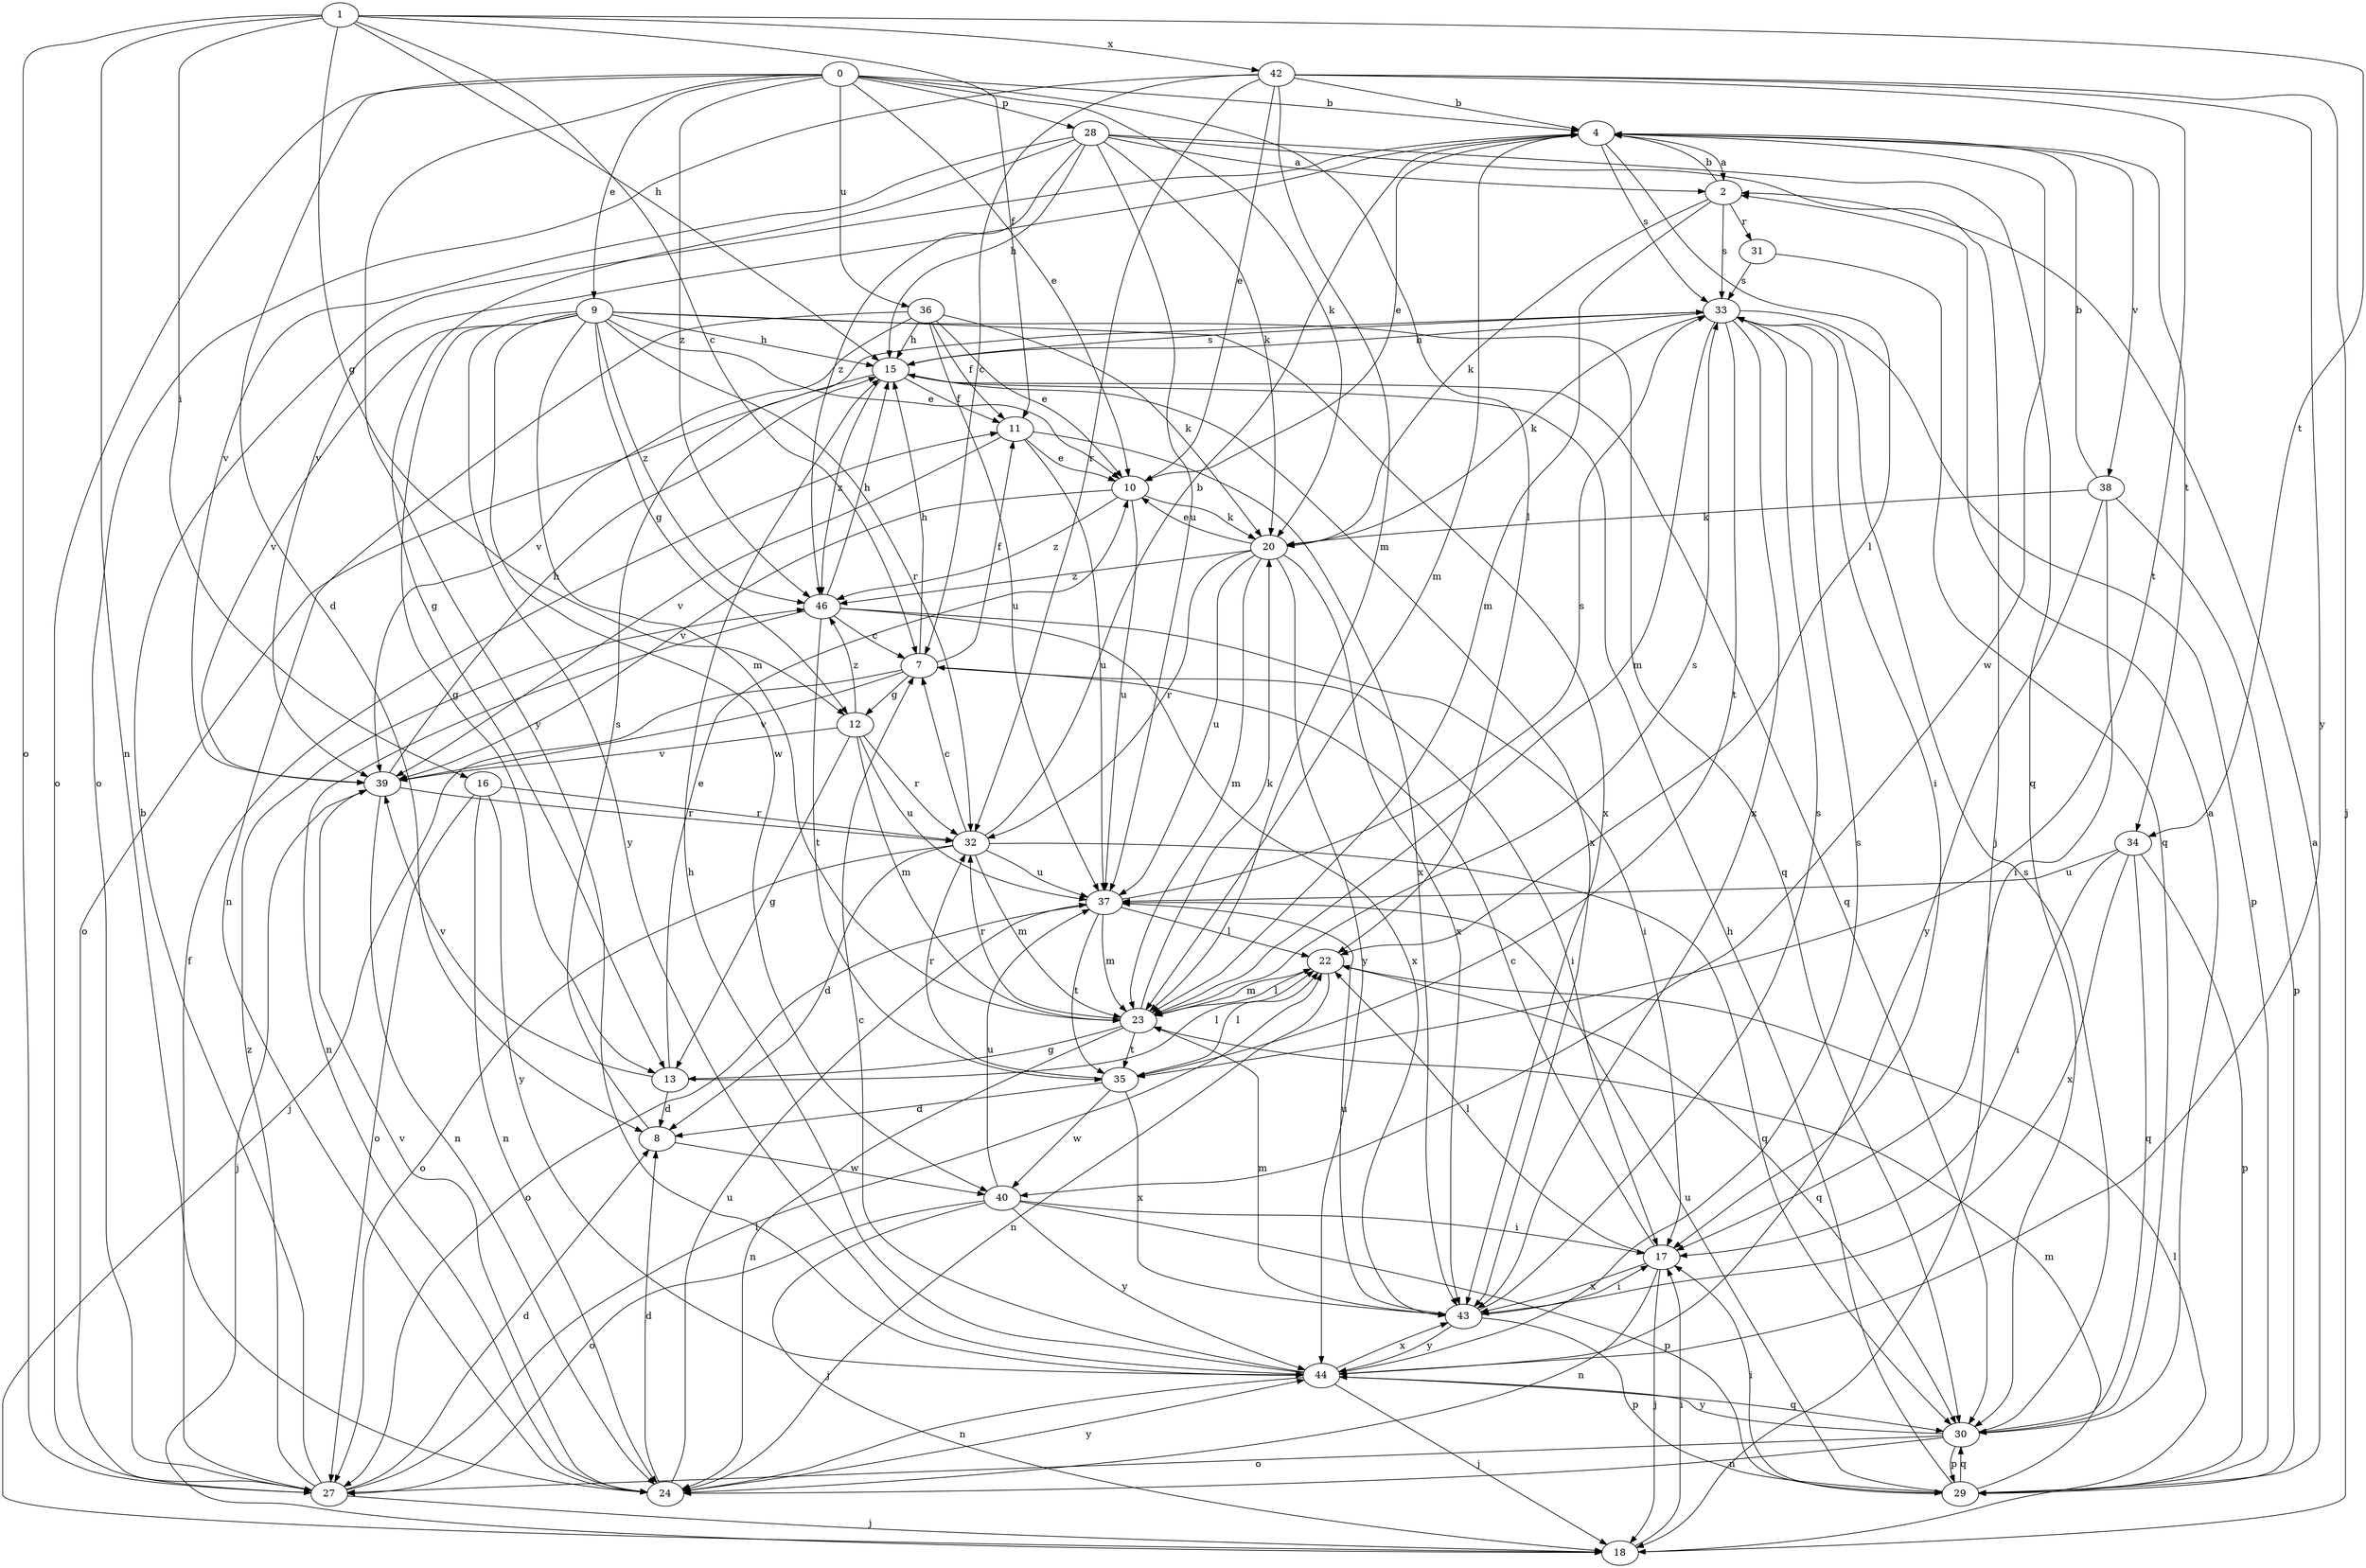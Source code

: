 strict digraph  {
0;
1;
2;
4;
7;
8;
9;
10;
11;
12;
13;
15;
16;
17;
18;
20;
22;
23;
24;
27;
28;
29;
30;
31;
32;
33;
34;
35;
36;
37;
38;
39;
40;
42;
43;
44;
46;
0 -> 4  [label=b];
0 -> 8  [label=d];
0 -> 9  [label=e];
0 -> 10  [label=e];
0 -> 20  [label=k];
0 -> 22  [label=l];
0 -> 27  [label=o];
0 -> 28  [label=p];
0 -> 36  [label=u];
0 -> 44  [label=y];
0 -> 46  [label=z];
1 -> 7  [label=c];
1 -> 11  [label=f];
1 -> 12  [label=g];
1 -> 15  [label=h];
1 -> 16  [label=i];
1 -> 24  [label=n];
1 -> 27  [label=o];
1 -> 34  [label=t];
1 -> 42  [label=x];
2 -> 4  [label=b];
2 -> 20  [label=k];
2 -> 23  [label=m];
2 -> 31  [label=r];
2 -> 33  [label=s];
4 -> 2  [label=a];
4 -> 10  [label=e];
4 -> 22  [label=l];
4 -> 23  [label=m];
4 -> 33  [label=s];
4 -> 34  [label=t];
4 -> 38  [label=v];
4 -> 39  [label=v];
4 -> 40  [label=w];
7 -> 11  [label=f];
7 -> 12  [label=g];
7 -> 15  [label=h];
7 -> 17  [label=i];
7 -> 18  [label=j];
7 -> 39  [label=v];
8 -> 33  [label=s];
8 -> 40  [label=w];
9 -> 10  [label=e];
9 -> 12  [label=g];
9 -> 13  [label=g];
9 -> 15  [label=h];
9 -> 23  [label=m];
9 -> 30  [label=q];
9 -> 32  [label=r];
9 -> 39  [label=v];
9 -> 40  [label=w];
9 -> 43  [label=x];
9 -> 44  [label=y];
9 -> 46  [label=z];
10 -> 20  [label=k];
10 -> 37  [label=u];
10 -> 39  [label=v];
10 -> 46  [label=z];
11 -> 10  [label=e];
11 -> 37  [label=u];
11 -> 39  [label=v];
11 -> 43  [label=x];
12 -> 13  [label=g];
12 -> 23  [label=m];
12 -> 32  [label=r];
12 -> 37  [label=u];
12 -> 39  [label=v];
12 -> 46  [label=z];
13 -> 8  [label=d];
13 -> 10  [label=e];
13 -> 22  [label=l];
13 -> 39  [label=v];
15 -> 11  [label=f];
15 -> 27  [label=o];
15 -> 30  [label=q];
15 -> 33  [label=s];
15 -> 43  [label=x];
15 -> 46  [label=z];
16 -> 24  [label=n];
16 -> 27  [label=o];
16 -> 32  [label=r];
16 -> 44  [label=y];
17 -> 7  [label=c];
17 -> 18  [label=j];
17 -> 22  [label=l];
17 -> 24  [label=n];
17 -> 43  [label=x];
18 -> 17  [label=i];
18 -> 22  [label=l];
20 -> 10  [label=e];
20 -> 23  [label=m];
20 -> 32  [label=r];
20 -> 37  [label=u];
20 -> 43  [label=x];
20 -> 44  [label=y];
20 -> 46  [label=z];
22 -> 23  [label=m];
22 -> 24  [label=n];
22 -> 30  [label=q];
23 -> 13  [label=g];
23 -> 20  [label=k];
23 -> 22  [label=l];
23 -> 24  [label=n];
23 -> 32  [label=r];
23 -> 33  [label=s];
23 -> 35  [label=t];
24 -> 8  [label=d];
24 -> 37  [label=u];
24 -> 39  [label=v];
24 -> 44  [label=y];
27 -> 4  [label=b];
27 -> 8  [label=d];
27 -> 11  [label=f];
27 -> 18  [label=j];
27 -> 22  [label=l];
27 -> 46  [label=z];
28 -> 2  [label=a];
28 -> 13  [label=g];
28 -> 15  [label=h];
28 -> 18  [label=j];
28 -> 20  [label=k];
28 -> 30  [label=q];
28 -> 37  [label=u];
28 -> 39  [label=v];
28 -> 46  [label=z];
29 -> 2  [label=a];
29 -> 15  [label=h];
29 -> 17  [label=i];
29 -> 23  [label=m];
29 -> 30  [label=q];
29 -> 37  [label=u];
30 -> 2  [label=a];
30 -> 24  [label=n];
30 -> 27  [label=o];
30 -> 29  [label=p];
30 -> 33  [label=s];
30 -> 44  [label=y];
31 -> 30  [label=q];
31 -> 33  [label=s];
32 -> 4  [label=b];
32 -> 7  [label=c];
32 -> 8  [label=d];
32 -> 23  [label=m];
32 -> 27  [label=o];
32 -> 30  [label=q];
32 -> 37  [label=u];
33 -> 15  [label=h];
33 -> 17  [label=i];
33 -> 20  [label=k];
33 -> 23  [label=m];
33 -> 29  [label=p];
33 -> 35  [label=t];
33 -> 43  [label=x];
34 -> 17  [label=i];
34 -> 29  [label=p];
34 -> 30  [label=q];
34 -> 37  [label=u];
34 -> 43  [label=x];
35 -> 8  [label=d];
35 -> 22  [label=l];
35 -> 32  [label=r];
35 -> 40  [label=w];
35 -> 43  [label=x];
36 -> 10  [label=e];
36 -> 11  [label=f];
36 -> 15  [label=h];
36 -> 20  [label=k];
36 -> 24  [label=n];
36 -> 37  [label=u];
36 -> 39  [label=v];
37 -> 22  [label=l];
37 -> 23  [label=m];
37 -> 27  [label=o];
37 -> 33  [label=s];
37 -> 35  [label=t];
38 -> 4  [label=b];
38 -> 17  [label=i];
38 -> 20  [label=k];
38 -> 29  [label=p];
38 -> 44  [label=y];
39 -> 15  [label=h];
39 -> 18  [label=j];
39 -> 24  [label=n];
39 -> 32  [label=r];
40 -> 17  [label=i];
40 -> 18  [label=j];
40 -> 27  [label=o];
40 -> 29  [label=p];
40 -> 37  [label=u];
40 -> 44  [label=y];
42 -> 4  [label=b];
42 -> 7  [label=c];
42 -> 10  [label=e];
42 -> 18  [label=j];
42 -> 23  [label=m];
42 -> 27  [label=o];
42 -> 32  [label=r];
42 -> 35  [label=t];
42 -> 44  [label=y];
43 -> 17  [label=i];
43 -> 23  [label=m];
43 -> 29  [label=p];
43 -> 33  [label=s];
43 -> 37  [label=u];
43 -> 44  [label=y];
44 -> 7  [label=c];
44 -> 15  [label=h];
44 -> 18  [label=j];
44 -> 24  [label=n];
44 -> 30  [label=q];
44 -> 33  [label=s];
44 -> 43  [label=x];
46 -> 7  [label=c];
46 -> 15  [label=h];
46 -> 17  [label=i];
46 -> 24  [label=n];
46 -> 35  [label=t];
46 -> 43  [label=x];
}
